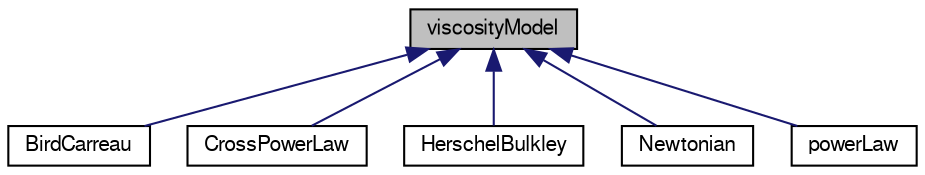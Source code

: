 digraph "viscosityModel"
{
  bgcolor="transparent";
  edge [fontname="FreeSans",fontsize="10",labelfontname="FreeSans",labelfontsize="10"];
  node [fontname="FreeSans",fontsize="10",shape=record];
  Node0 [label="viscosityModel",height=0.2,width=0.4,color="black", fillcolor="grey75", style="filled", fontcolor="black"];
  Node0 -> Node1 [dir="back",color="midnightblue",fontsize="10",style="solid",fontname="FreeSans"];
  Node1 [label="BirdCarreau",height=0.2,width=0.4,color="black",URL="$a30494.html",tooltip="An incompressible Bird-Carreau non-Newtonian viscosity model. "];
  Node0 -> Node2 [dir="back",color="midnightblue",fontsize="10",style="solid",fontname="FreeSans"];
  Node2 [label="CrossPowerLaw",height=0.2,width=0.4,color="black",URL="$a30498.html",tooltip="An incompressible Cross-Power law non-Newtonian viscosity model. "];
  Node0 -> Node3 [dir="back",color="midnightblue",fontsize="10",style="solid",fontname="FreeSans"];
  Node3 [label="HerschelBulkley",height=0.2,width=0.4,color="black",URL="$a30502.html",tooltip="Herschel-Bulkley non-Newtonian viscosity model. "];
  Node0 -> Node4 [dir="back",color="midnightblue",fontsize="10",style="solid",fontname="FreeSans"];
  Node4 [label="Newtonian",height=0.2,width=0.4,color="black",URL="$a30506.html",tooltip="An incompressible Newtonian viscosity model. "];
  Node0 -> Node5 [dir="back",color="midnightblue",fontsize="10",style="solid",fontname="FreeSans"];
  Node5 [label="powerLaw",height=0.2,width=0.4,color="black",URL="$a30510.html",tooltip="Standard power-law non-Newtonian viscosity model. "];
}
